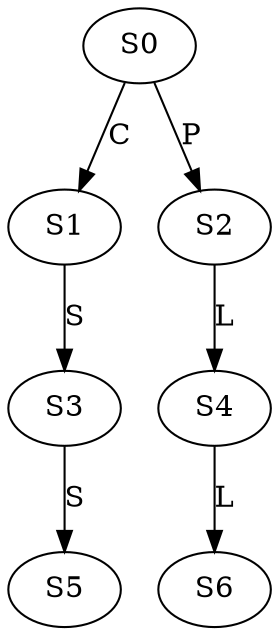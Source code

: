 strict digraph  {
	S0 -> S1 [ label = C ];
	S0 -> S2 [ label = P ];
	S1 -> S3 [ label = S ];
	S2 -> S4 [ label = L ];
	S3 -> S5 [ label = S ];
	S4 -> S6 [ label = L ];
}
